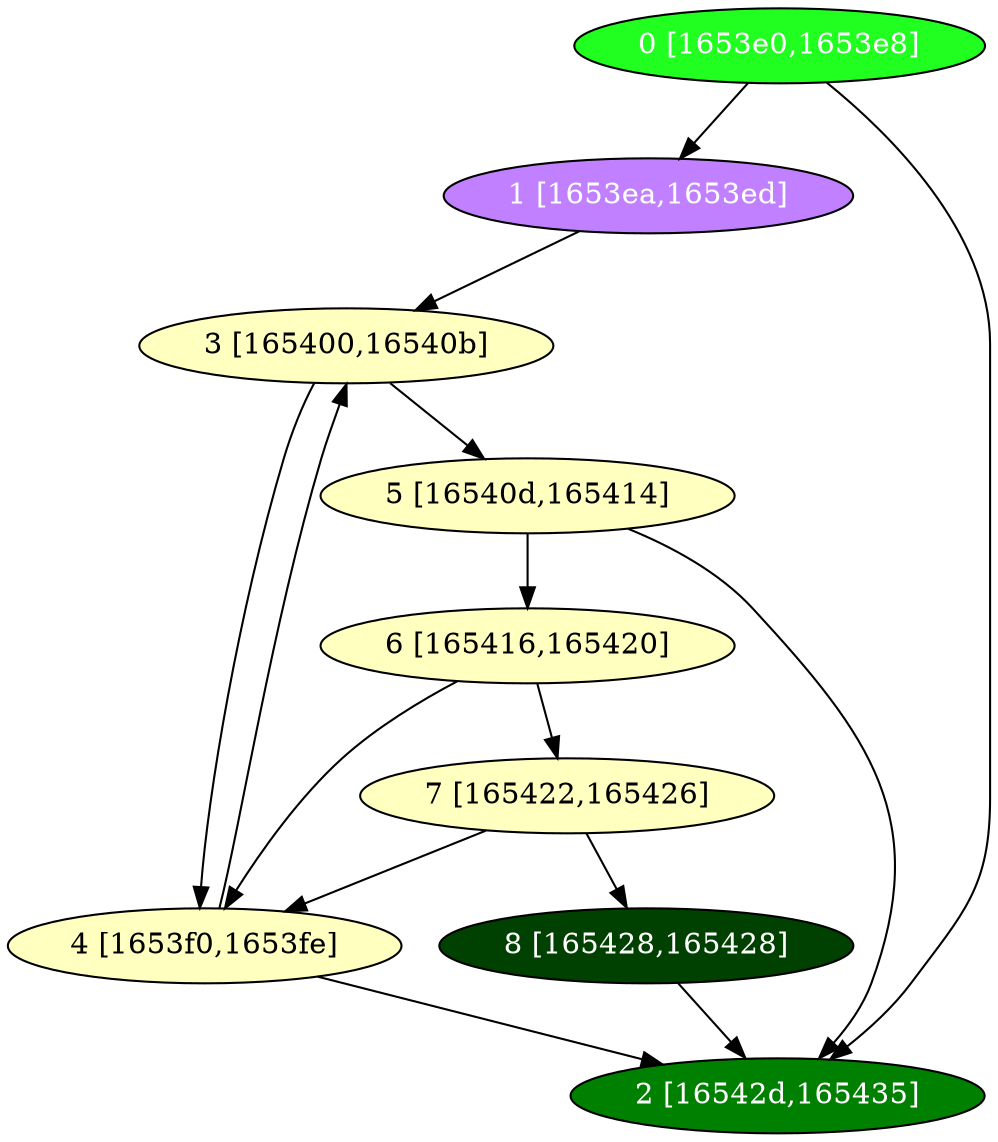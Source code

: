 diGraph libnss3{
	libnss3_0  [style=filled fillcolor="#20FF20" fontcolor="#ffffff" shape=oval label="0 [1653e0,1653e8]"]
	libnss3_1  [style=filled fillcolor="#C080FF" fontcolor="#ffffff" shape=oval label="1 [1653ea,1653ed]"]
	libnss3_2  [style=filled fillcolor="#008000" fontcolor="#ffffff" shape=oval label="2 [16542d,165435]"]
	libnss3_3  [style=filled fillcolor="#FFFFC0" fontcolor="#000000" shape=oval label="3 [165400,16540b]"]
	libnss3_4  [style=filled fillcolor="#FFFFC0" fontcolor="#000000" shape=oval label="4 [1653f0,1653fe]"]
	libnss3_5  [style=filled fillcolor="#FFFFC0" fontcolor="#000000" shape=oval label="5 [16540d,165414]"]
	libnss3_6  [style=filled fillcolor="#FFFFC0" fontcolor="#000000" shape=oval label="6 [165416,165420]"]
	libnss3_7  [style=filled fillcolor="#FFFFC0" fontcolor="#000000" shape=oval label="7 [165422,165426]"]
	libnss3_8  [style=filled fillcolor="#004000" fontcolor="#ffffff" shape=oval label="8 [165428,165428]"]

	libnss3_0 -> libnss3_1
	libnss3_0 -> libnss3_2
	libnss3_1 -> libnss3_3
	libnss3_3 -> libnss3_4
	libnss3_3 -> libnss3_5
	libnss3_4 -> libnss3_2
	libnss3_4 -> libnss3_3
	libnss3_5 -> libnss3_2
	libnss3_5 -> libnss3_6
	libnss3_6 -> libnss3_4
	libnss3_6 -> libnss3_7
	libnss3_7 -> libnss3_4
	libnss3_7 -> libnss3_8
	libnss3_8 -> libnss3_2
}